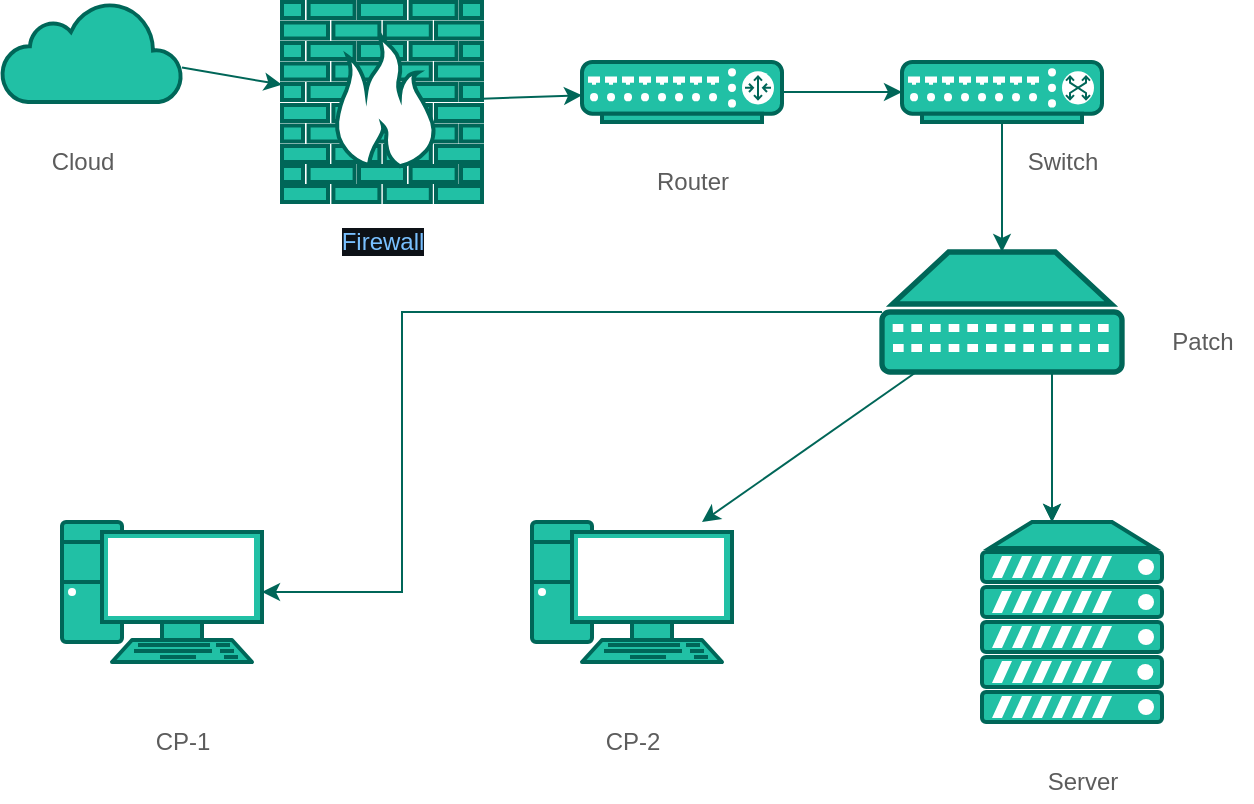 <mxfile version="14.9.5" type="github"><diagram id="OqGBDC_Zstm0jYTMuQl1" name="Page-1"><mxGraphModel dx="716" dy="1131" grid="1" gridSize="10" guides="1" tooltips="1" connect="1" arrows="1" fold="1" page="1" pageScale="1" pageWidth="850" pageHeight="1100" math="0" shadow="0"><root><mxCell id="0"/><mxCell id="1" parent="0"/><mxCell id="3Mv4m6igqVwUD6bReDEp-1" value="" style="fontColor=#5C5C5C;verticalAlign=top;verticalLabelPosition=bottom;labelPosition=center;align=center;html=1;outlineConnect=0;fillColor=#21C0A5;strokeColor=#006658;gradientDirection=north;strokeWidth=2;shape=mxgraph.networks.pc;" vertex="1" parent="1"><mxGeometry x="90" y="350" width="100" height="70" as="geometry"/></mxCell><mxCell id="3Mv4m6igqVwUD6bReDEp-11" value="" style="edgeStyle=none;rounded=0;orthogonalLoop=1;jettySize=auto;html=1;strokeColor=#006658;fontColor=#5C5C5C;" edge="1" parent="1" source="3Mv4m6igqVwUD6bReDEp-2" target="3Mv4m6igqVwUD6bReDEp-4"><mxGeometry relative="1" as="geometry"/></mxCell><mxCell id="3Mv4m6igqVwUD6bReDEp-2" value="" style="fontColor=#5C5C5C;verticalAlign=top;verticalLabelPosition=bottom;labelPosition=center;align=center;html=1;outlineConnect=0;fillColor=#21C0A5;strokeColor=#006658;gradientDirection=north;strokeWidth=2;shape=mxgraph.networks.router;" vertex="1" parent="1"><mxGeometry x="350" y="120" width="100" height="30" as="geometry"/></mxCell><mxCell id="3Mv4m6igqVwUD6bReDEp-15" value="" style="edgeStyle=elbowEdgeStyle;rounded=0;orthogonalLoop=1;jettySize=auto;html=1;strokeColor=#006658;fontColor=#5C5C5C;" edge="1" parent="1" source="3Mv4m6igqVwUD6bReDEp-4" target="3Mv4m6igqVwUD6bReDEp-14"><mxGeometry relative="1" as="geometry"/></mxCell><mxCell id="3Mv4m6igqVwUD6bReDEp-4" value="" style="fontColor=#5C5C5C;verticalAlign=top;verticalLabelPosition=bottom;labelPosition=center;align=center;html=1;outlineConnect=0;fillColor=#21C0A5;strokeColor=#006658;gradientDirection=north;strokeWidth=2;shape=mxgraph.networks.switch;" vertex="1" parent="1"><mxGeometry x="510" y="120" width="100" height="30" as="geometry"/></mxCell><mxCell id="3Mv4m6igqVwUD6bReDEp-5" value="" style="fontColor=#5C5C5C;verticalAlign=top;verticalLabelPosition=bottom;labelPosition=center;align=center;html=1;outlineConnect=0;fillColor=#21C0A5;strokeColor=#006658;gradientDirection=north;strokeWidth=2;shape=mxgraph.networks.server;" vertex="1" parent="1"><mxGeometry x="550" y="350" width="90" height="100" as="geometry"/></mxCell><mxCell id="3Mv4m6igqVwUD6bReDEp-10" value="" style="edgeStyle=none;rounded=0;orthogonalLoop=1;jettySize=auto;html=1;strokeColor=#006658;fontColor=#5C5C5C;" edge="1" parent="1" source="3Mv4m6igqVwUD6bReDEp-6" target="3Mv4m6igqVwUD6bReDEp-2"><mxGeometry relative="1" as="geometry"/></mxCell><mxCell id="3Mv4m6igqVwUD6bReDEp-6" value="" style="fontColor=#5C5C5C;verticalAlign=top;verticalLabelPosition=bottom;labelPosition=center;align=center;html=1;outlineConnect=0;fillColor=#21C0A5;strokeColor=#006658;gradientDirection=north;strokeWidth=2;shape=mxgraph.networks.firewall;" vertex="1" parent="1"><mxGeometry x="200" y="90" width="100" height="100" as="geometry"/></mxCell><mxCell id="3Mv4m6igqVwUD6bReDEp-9" value="" style="edgeStyle=none;rounded=0;orthogonalLoop=1;jettySize=auto;html=1;strokeColor=#006658;fontColor=#5C5C5C;" edge="1" parent="1" source="3Mv4m6igqVwUD6bReDEp-7" target="3Mv4m6igqVwUD6bReDEp-6"><mxGeometry relative="1" as="geometry"/></mxCell><mxCell id="3Mv4m6igqVwUD6bReDEp-7" value="" style="html=1;outlineConnect=0;fillColor=#21C0A5;strokeColor=#006658;gradientDirection=north;strokeWidth=2;shape=mxgraph.networks.cloud;fontColor=#5C5C5C;" vertex="1" parent="1"><mxGeometry x="60" y="90" width="90" height="50" as="geometry"/></mxCell><mxCell id="3Mv4m6igqVwUD6bReDEp-8" value="" style="fontColor=#5C5C5C;verticalAlign=top;verticalLabelPosition=bottom;labelPosition=center;align=center;html=1;outlineConnect=0;fillColor=#21C0A5;strokeColor=#006658;gradientDirection=north;strokeWidth=2;shape=mxgraph.networks.pc;" vertex="1" parent="1"><mxGeometry x="325" y="350" width="100" height="70" as="geometry"/></mxCell><mxCell id="3Mv4m6igqVwUD6bReDEp-16" style="edgeStyle=elbowEdgeStyle;rounded=0;orthogonalLoop=1;jettySize=auto;html=1;strokeColor=#006658;fontColor=#5C5C5C;" edge="1" parent="1" source="3Mv4m6igqVwUD6bReDEp-14" target="3Mv4m6igqVwUD6bReDEp-1"><mxGeometry relative="1" as="geometry"><mxPoint x="150" y="290" as="targetPoint"/><Array as="points"><mxPoint x="260" y="320"/></Array></mxGeometry></mxCell><mxCell id="3Mv4m6igqVwUD6bReDEp-17" value="" style="edgeStyle=elbowEdgeStyle;rounded=0;orthogonalLoop=1;jettySize=auto;html=1;strokeColor=#006658;fontColor=#5C5C5C;" edge="1" parent="1" source="3Mv4m6igqVwUD6bReDEp-14" target="3Mv4m6igqVwUD6bReDEp-5"><mxGeometry relative="1" as="geometry"/></mxCell><mxCell id="3Mv4m6igqVwUD6bReDEp-18" value="" style="edgeStyle=elbowEdgeStyle;rounded=0;orthogonalLoop=1;jettySize=auto;html=1;strokeColor=#006658;fontColor=#5C5C5C;" edge="1" parent="1" source="3Mv4m6igqVwUD6bReDEp-14" target="3Mv4m6igqVwUD6bReDEp-5"><mxGeometry relative="1" as="geometry"/></mxCell><mxCell id="3Mv4m6igqVwUD6bReDEp-27" value="" style="edgeStyle=none;rounded=0;orthogonalLoop=1;jettySize=auto;html=1;strokeColor=#006658;fontColor=#5C5C5C;" edge="1" parent="1" source="3Mv4m6igqVwUD6bReDEp-14" target="3Mv4m6igqVwUD6bReDEp-8"><mxGeometry relative="1" as="geometry"><mxPoint x="430" y="360" as="targetPoint"/><Array as="points"><mxPoint x="410" y="350"/></Array></mxGeometry></mxCell><mxCell id="3Mv4m6igqVwUD6bReDEp-14" value="" style="fontColor=#5C5C5C;verticalAlign=top;verticalLabelPosition=bottom;labelPosition=center;align=center;html=1;outlineConnect=0;fillColor=#21C0A5;strokeColor=#006658;gradientColor=none;gradientDirection=north;strokeWidth=2;shape=mxgraph.networks.patch_panel;fontFamily=Helvetica;fontSize=12;" vertex="1" parent="1"><mxGeometry x="500" y="215" width="120" height="60" as="geometry"/></mxCell><mxCell id="3Mv4m6igqVwUD6bReDEp-19" value="CP-2" style="text;html=1;resizable=0;autosize=1;align=center;verticalAlign=middle;points=[];fillColor=none;strokeColor=none;rounded=0;fontColor=#5C5C5C;" vertex="1" parent="1"><mxGeometry x="355" y="450" width="40" height="20" as="geometry"/></mxCell><mxCell id="3Mv4m6igqVwUD6bReDEp-20" value="CP-1" style="text;html=1;resizable=0;autosize=1;align=center;verticalAlign=middle;points=[];fillColor=none;strokeColor=none;rounded=0;fontColor=#5C5C5C;" vertex="1" parent="1"><mxGeometry x="130" y="450" width="40" height="20" as="geometry"/></mxCell><mxCell id="3Mv4m6igqVwUD6bReDEp-21" value="Cloud" style="text;html=1;resizable=0;autosize=1;align=center;verticalAlign=middle;points=[];fillColor=none;strokeColor=none;rounded=0;fontColor=#5C5C5C;" vertex="1" parent="1"><mxGeometry x="75" y="160" width="50" height="20" as="geometry"/></mxCell><mxCell id="3Mv4m6igqVwUD6bReDEp-22" value="&lt;span style=&quot;font-style: normal ; font-weight: normal ; letter-spacing: normal ; text-indent: 0px ; text-transform: none ; word-spacing: 0px ; text-decoration: none ; color: rgb(121 , 192 , 255) ; font-size: 12px ; background-color: rgb(13 , 17 , 23) ; float: none ; display: inline&quot;&gt;Firewall&lt;/span&gt;" style="text;html=1;resizable=0;autosize=1;align=center;verticalAlign=middle;points=[];fillColor=none;strokeColor=none;rounded=0;fontColor=#5C5C5C;" vertex="1" parent="1"><mxGeometry x="220" y="200" width="60" height="20" as="geometry"/></mxCell><mxCell id="3Mv4m6igqVwUD6bReDEp-23" value="Router" style="text;html=1;resizable=0;autosize=1;align=center;verticalAlign=middle;points=[];fillColor=none;strokeColor=none;rounded=0;fontColor=#5C5C5C;" vertex="1" parent="1"><mxGeometry x="380" y="170" width="50" height="20" as="geometry"/></mxCell><mxCell id="3Mv4m6igqVwUD6bReDEp-25" value="Server" style="text;html=1;resizable=0;autosize=1;align=center;verticalAlign=middle;points=[];fillColor=none;strokeColor=none;rounded=0;fontColor=#5C5C5C;" vertex="1" parent="1"><mxGeometry x="575" y="470" width="50" height="20" as="geometry"/></mxCell><mxCell id="3Mv4m6igqVwUD6bReDEp-26" value="Switch" style="text;html=1;resizable=0;autosize=1;align=center;verticalAlign=middle;points=[];fillColor=none;strokeColor=none;rounded=0;fontColor=#5C5C5C;" vertex="1" parent="1"><mxGeometry x="565" y="160" width="50" height="20" as="geometry"/></mxCell><mxCell id="3Mv4m6igqVwUD6bReDEp-28" value="Patch" style="text;html=1;resizable=0;autosize=1;align=center;verticalAlign=middle;points=[];fillColor=none;strokeColor=none;rounded=0;sketch=0;fontColor=#5C5C5C;" vertex="1" parent="1"><mxGeometry x="635" y="250" width="50" height="20" as="geometry"/></mxCell></root></mxGraphModel></diagram></mxfile>